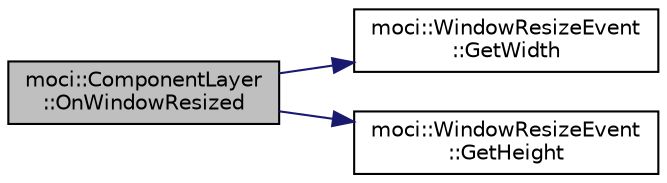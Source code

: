 digraph "moci::ComponentLayer::OnWindowResized"
{
 // INTERACTIVE_SVG=YES
  edge [fontname="Helvetica",fontsize="10",labelfontname="Helvetica",labelfontsize="10"];
  node [fontname="Helvetica",fontsize="10",shape=record];
  rankdir="LR";
  Node24 [label="moci::ComponentLayer\l::OnWindowResized",height=0.2,width=0.4,color="black", fillcolor="grey75", style="filled", fontcolor="black"];
  Node24 -> Node25 [color="midnightblue",fontsize="10",style="solid",fontname="Helvetica"];
  Node25 [label="moci::WindowResizeEvent\l::GetWidth",height=0.2,width=0.4,color="black", fillcolor="white", style="filled",URL="$classmoci_1_1WindowResizeEvent.html#abff71f098e20d28aaa9ca0ce39cd8629"];
  Node24 -> Node26 [color="midnightblue",fontsize="10",style="solid",fontname="Helvetica"];
  Node26 [label="moci::WindowResizeEvent\l::GetHeight",height=0.2,width=0.4,color="black", fillcolor="white", style="filled",URL="$classmoci_1_1WindowResizeEvent.html#a3e77edb957ee20c7a191e42b69cb098c"];
}
